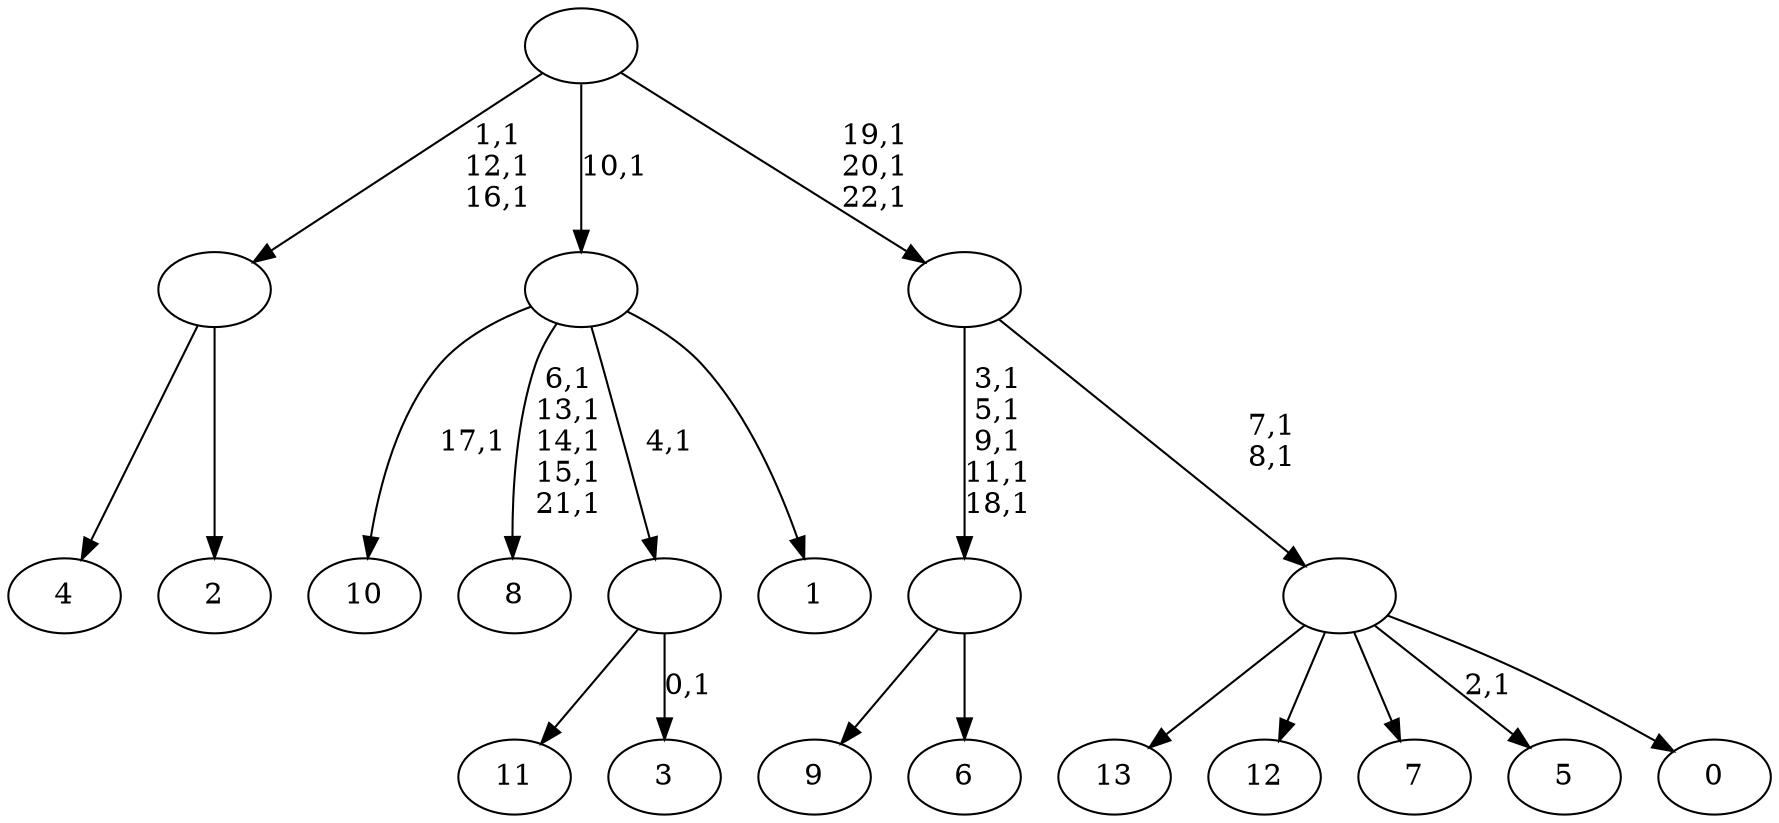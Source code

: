 digraph T {
	37 [label="13"]
	36 [label="12"]
	35 [label="11"]
	34 [label="10"]
	32 [label="9"]
	31 [label="8"]
	25 [label="7"]
	24 [label="6"]
	23 [label=""]
	18 [label="5"]
	16 [label="4"]
	15 [label="3"]
	13 [label=""]
	12 [label="2"]
	11 [label=""]
	8 [label="1"]
	7 [label=""]
	6 [label="0"]
	5 [label=""]
	3 [label=""]
	0 [label=""]
	23 -> 32 [label=""]
	23 -> 24 [label=""]
	13 -> 15 [label="0,1"]
	13 -> 35 [label=""]
	11 -> 16 [label=""]
	11 -> 12 [label=""]
	7 -> 31 [label="6,1\n13,1\n14,1\n15,1\n21,1"]
	7 -> 34 [label="17,1"]
	7 -> 13 [label="4,1"]
	7 -> 8 [label=""]
	5 -> 18 [label="2,1"]
	5 -> 37 [label=""]
	5 -> 36 [label=""]
	5 -> 25 [label=""]
	5 -> 6 [label=""]
	3 -> 5 [label="7,1\n8,1"]
	3 -> 23 [label="3,1\n5,1\n9,1\n11,1\n18,1"]
	0 -> 3 [label="19,1\n20,1\n22,1"]
	0 -> 11 [label="1,1\n12,1\n16,1"]
	0 -> 7 [label="10,1"]
}
